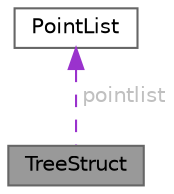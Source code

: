 digraph "TreeStruct"
{
 // LATEX_PDF_SIZE
  bgcolor="transparent";
  edge [fontname=Helvetica,fontsize=10,labelfontname=Helvetica,labelfontsize=10];
  node [fontname=Helvetica,fontsize=10,shape=box,height=0.2,width=0.4];
  Node1 [id="Node000001",label="TreeStruct",height=0.2,width=0.4,color="gray40", fillcolor="grey60", style="filled", fontcolor="black",tooltip="Tree: Exported struct."];
  Node2 -> Node1 [id="edge2_Node000001_Node000002",dir="back",color="darkorchid3",style="dashed",tooltip=" ",label=" pointlist",fontcolor="grey" ];
  Node2 [id="Node000002",label="PointList",height=0.2,width=0.4,color="gray40", fillcolor="white", style="filled",URL="$struct_point_list.html",tooltip="link list for points, uses the linking pointers within the Point type unlike Kist"];
}
